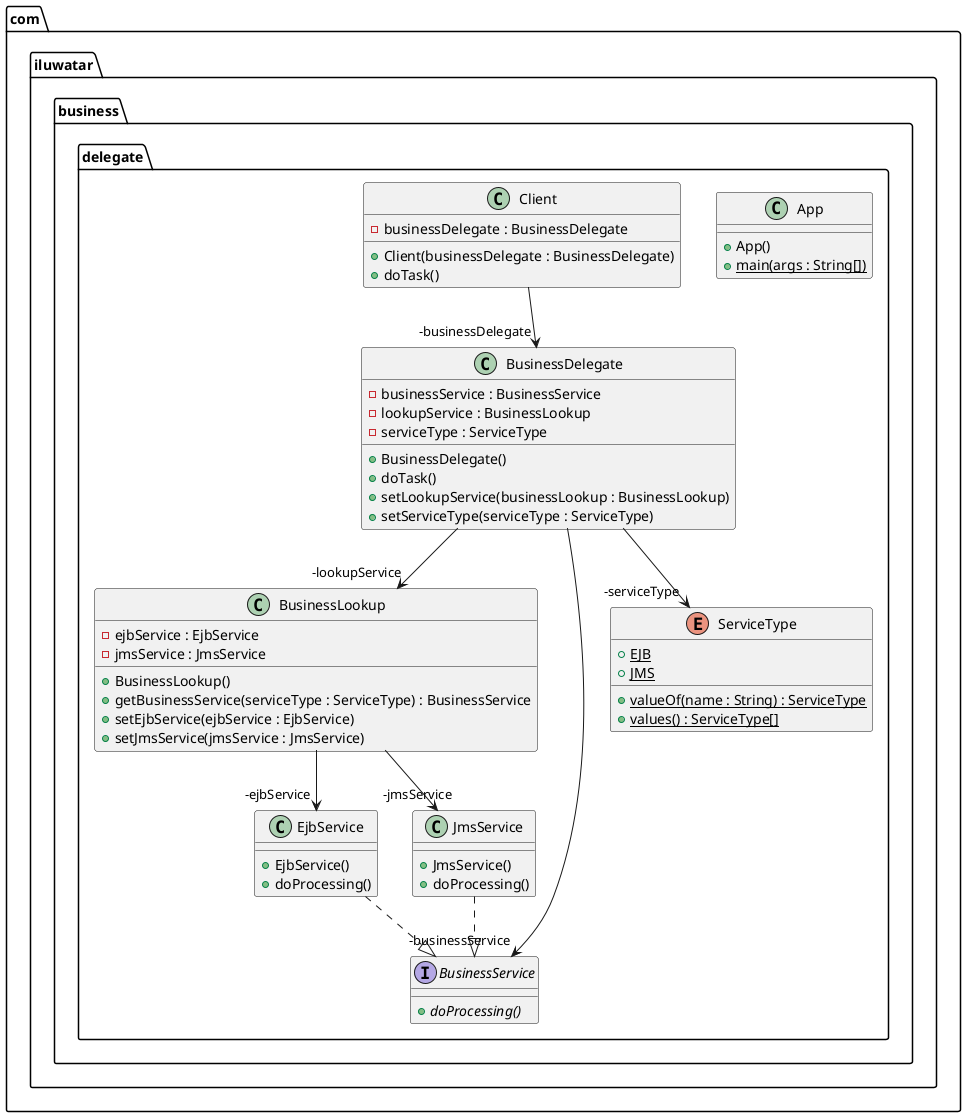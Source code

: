 @startuml
package com.iluwatar.business.delegate {
  class EjbService {
    + EjbService()
    + doProcessing()
  }
  class BusinessLookup {
    - ejbService : EjbService
    - jmsService : JmsService
    + BusinessLookup()
    + getBusinessService(serviceType : ServiceType) : BusinessService
    + setEjbService(ejbService : EjbService)
    + setJmsService(jmsService : JmsService)
  }
  class App {
    + App()
    + main(args : String[]) {static}
  }
  interface BusinessService {
    + doProcessing() {abstract}
  }
  class Client {
    - businessDelegate : BusinessDelegate
    + Client(businessDelegate : BusinessDelegate)
    + doTask()
  }
  class BusinessDelegate {
    - businessService : BusinessService
    - lookupService : BusinessLookup
    - serviceType : ServiceType
    + BusinessDelegate()
    + doTask()
    + setLookupService(businessLookup : BusinessLookup)
    + setServiceType(serviceType : ServiceType)
  }
  class JmsService {
    + JmsService()
    + doProcessing()
  }
  enum ServiceType {
    + EJB {static}
    + JMS {static}
    + valueOf(name : String) : ServiceType {static}
    + values() : ServiceType[] {static}
  }
}
BusinessDelegate -->  "-serviceType" ServiceType
BusinessLookup -->  "-ejbService" EjbService
Client -->  "-businessDelegate" BusinessDelegate
BusinessDelegate -->  "-businessService" BusinessService
BusinessDelegate -->  "-lookupService" BusinessLookup
BusinessLookup -->  "-jmsService" JmsService
EjbService ..|> BusinessService 
JmsService ..|> BusinessService 
@enduml